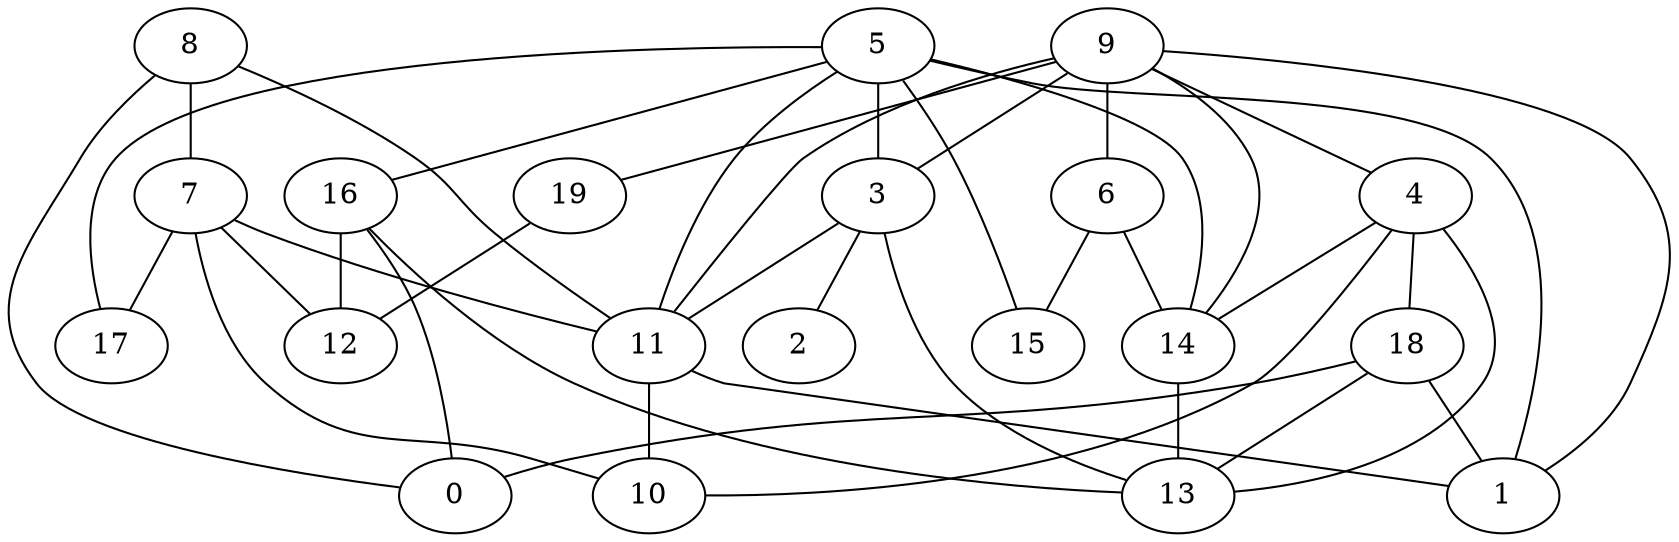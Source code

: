 digraph GG_graph {

subgraph G_graph {
edge [color = black]
"4" -> "18" [dir = none]
"8" -> "0" [dir = none]
"18" -> "0" [dir = none]
"11" -> "10" [dir = none]
"5" -> "15" [dir = none]
"5" -> "17" [dir = none]
"5" -> "1" [dir = none]
"5" -> "16" [dir = none]
"5" -> "11" [dir = none]
"3" -> "2" [dir = none]
"3" -> "13" [dir = none]
"16" -> "0" [dir = none]
"9" -> "14" [dir = none]
"9" -> "6" [dir = none]
"9" -> "3" [dir = none]
"9" -> "19" [dir = none]
"9" -> "11" [dir = none]
"7" -> "12" [dir = none]
"7" -> "11" [dir = none]
"9" -> "1" [dir = none]
"7" -> "17" [dir = none]
"16" -> "12" [dir = none]
"18" -> "13" [dir = none]
"5" -> "3" [dir = none]
"14" -> "13" [dir = none]
"5" -> "14" [dir = none]
"3" -> "11" [dir = none]
"4" -> "13" [dir = none]
"6" -> "15" [dir = none]
"4" -> "14" [dir = none]
"16" -> "13" [dir = none]
"11" -> "1" [dir = none]
"4" -> "10" [dir = none]
"6" -> "14" [dir = none]
"8" -> "7" [dir = none]
"7" -> "10" [dir = none]
"8" -> "11" [dir = none]
"9" -> "4" [dir = none]
"19" -> "12" [dir = none]
"18" -> "1" [dir = none]
}

}
